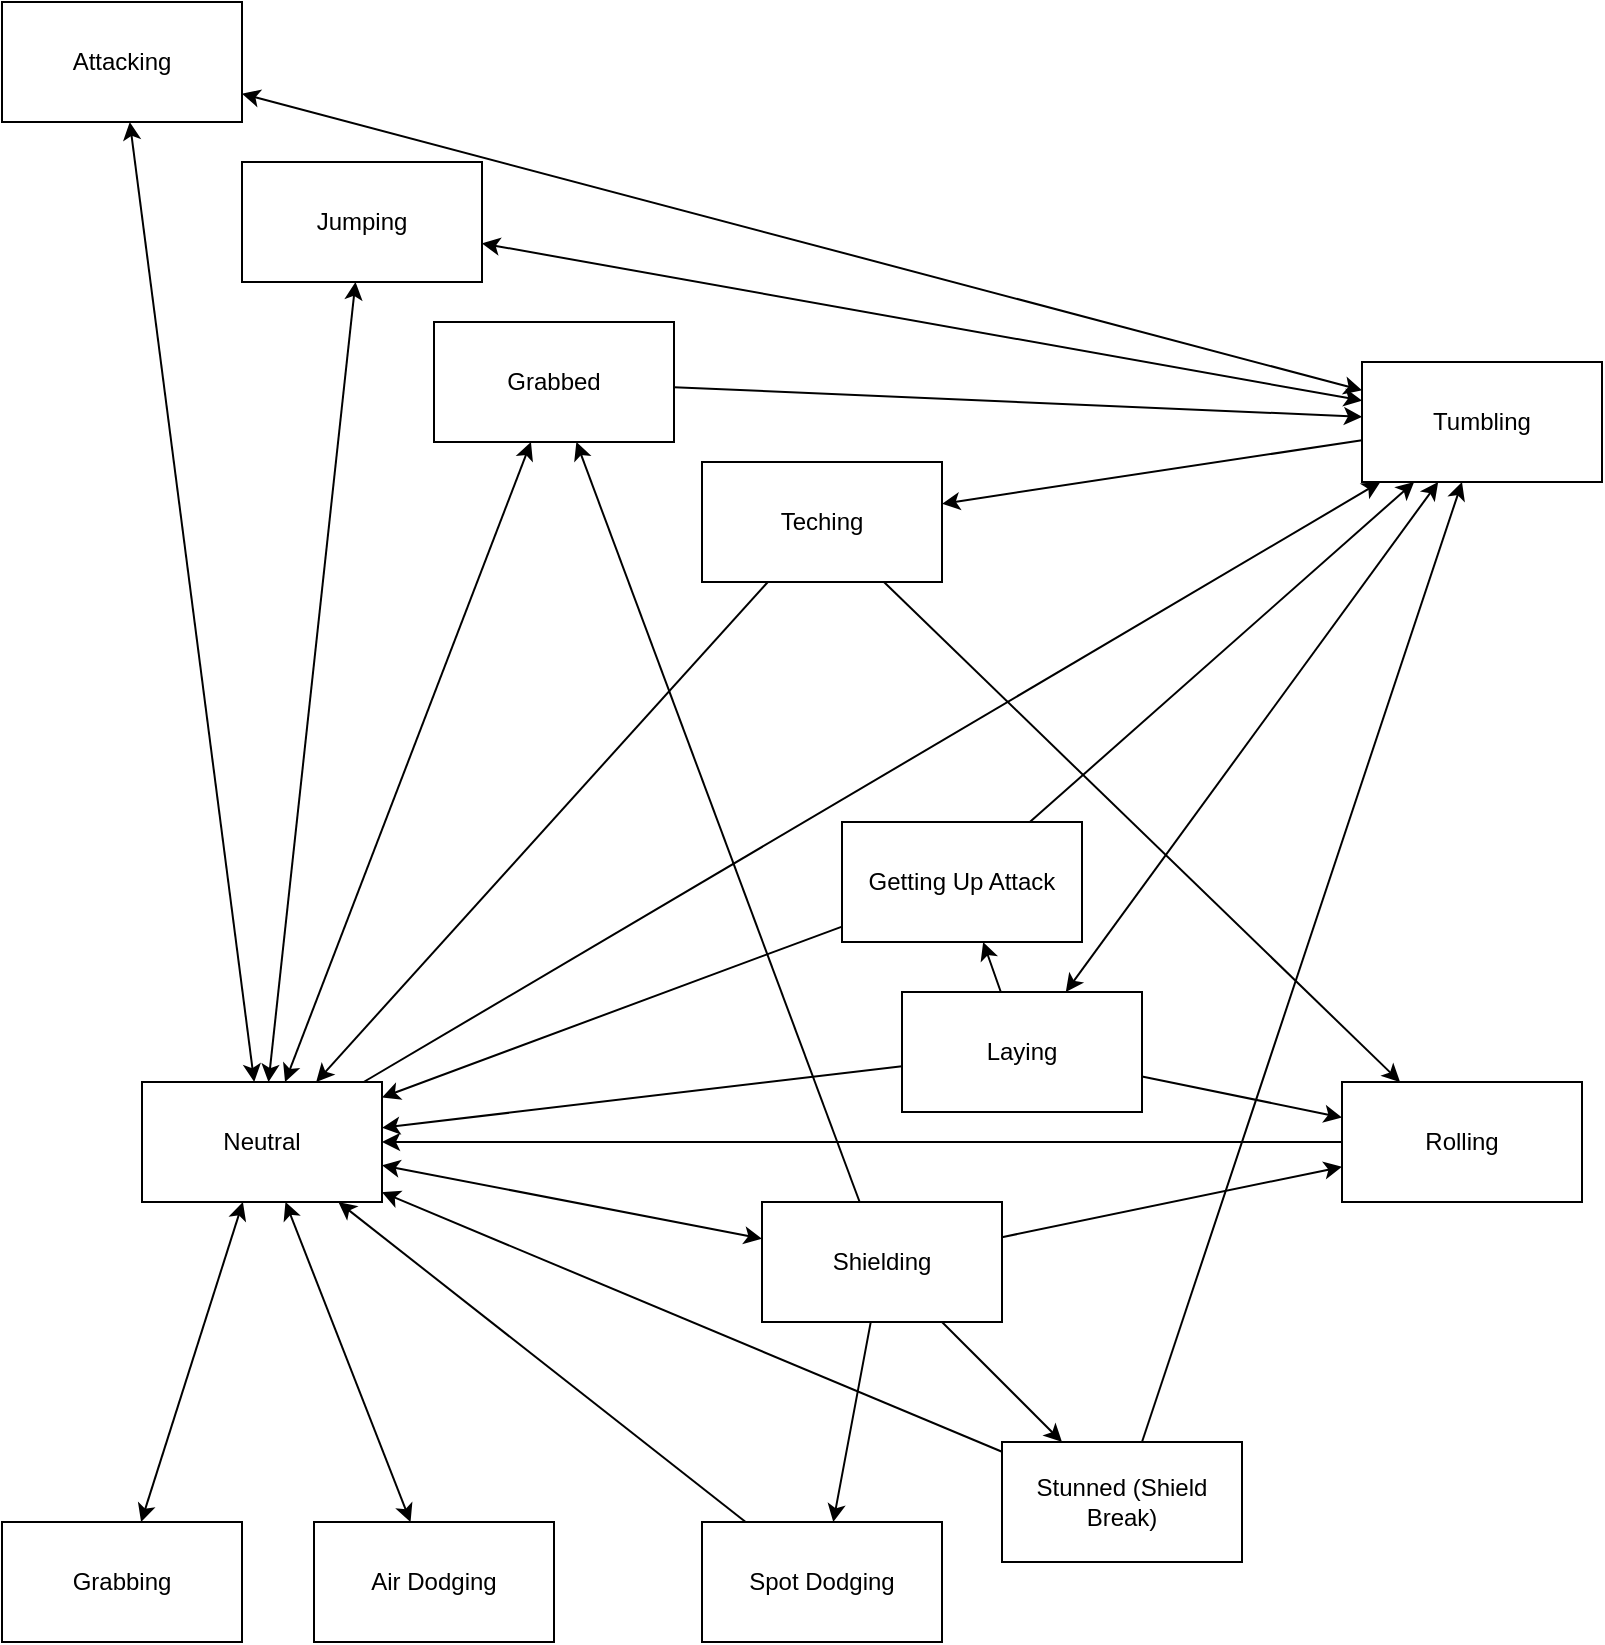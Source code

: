 <mxfile version="14.3.2"><diagram id="iJnMfoV8jbWZVcdRUXsY" name="Page-1"><mxGraphModel dx="767" dy="1278" grid="1" gridSize="10" guides="1" tooltips="1" connect="1" arrows="1" fold="1" page="1" pageScale="1" pageWidth="827" pageHeight="1169" math="0" shadow="0"><root><mxCell id="0"/><mxCell id="1" parent="0"/><mxCell id="7c_OJ8XSEMeNAB6Fxkbx-1" value="Jumping" style="rounded=0;whiteSpace=wrap;html=1;" vertex="1" parent="1"><mxGeometry x="140" y="110" width="120" height="60" as="geometry"/></mxCell><mxCell id="7c_OJ8XSEMeNAB6Fxkbx-2" value="Neutral" style="rounded=0;whiteSpace=wrap;html=1;" vertex="1" parent="1"><mxGeometry x="90" y="570" width="120" height="60" as="geometry"/></mxCell><mxCell id="7c_OJ8XSEMeNAB6Fxkbx-3" value="&lt;div&gt;Grabbing&lt;/div&gt;" style="rounded=0;whiteSpace=wrap;html=1;" vertex="1" parent="1"><mxGeometry x="20" y="790" width="120" height="60" as="geometry"/></mxCell><mxCell id="7c_OJ8XSEMeNAB6Fxkbx-4" value="&lt;div&gt;Attacking&lt;/div&gt;" style="rounded=0;whiteSpace=wrap;html=1;" vertex="1" parent="1"><mxGeometry x="20" y="30" width="120" height="60" as="geometry"/></mxCell><mxCell id="7c_OJ8XSEMeNAB6Fxkbx-5" value="&lt;div&gt;Tumbling&lt;/div&gt;" style="rounded=0;whiteSpace=wrap;html=1;" vertex="1" parent="1"><mxGeometry x="700" y="210" width="120" height="60" as="geometry"/></mxCell><mxCell id="7c_OJ8XSEMeNAB6Fxkbx-6" value="Shielding" style="rounded=0;whiteSpace=wrap;html=1;" vertex="1" parent="1"><mxGeometry x="400" y="630" width="120" height="60" as="geometry"/></mxCell><mxCell id="7c_OJ8XSEMeNAB6Fxkbx-7" value="Laying" style="rounded=0;whiteSpace=wrap;html=1;" vertex="1" parent="1"><mxGeometry x="470" y="525" width="120" height="60" as="geometry"/></mxCell><mxCell id="7c_OJ8XSEMeNAB6Fxkbx-8" value="&lt;div&gt;Air Dodging&lt;/div&gt;" style="rounded=0;whiteSpace=wrap;html=1;" vertex="1" parent="1"><mxGeometry x="176" y="790" width="120" height="60" as="geometry"/></mxCell><mxCell id="7c_OJ8XSEMeNAB6Fxkbx-9" value="&lt;div&gt;Spot Dodging&lt;/div&gt;" style="rounded=0;whiteSpace=wrap;html=1;" vertex="1" parent="1"><mxGeometry x="370" y="790" width="120" height="60" as="geometry"/></mxCell><mxCell id="7c_OJ8XSEMeNAB6Fxkbx-10" value="Rolling" style="rounded=0;whiteSpace=wrap;html=1;" vertex="1" parent="1"><mxGeometry x="690" y="570" width="120" height="60" as="geometry"/></mxCell><mxCell id="7c_OJ8XSEMeNAB6Fxkbx-11" value="Stunned (Shield Break)" style="rounded=0;whiteSpace=wrap;html=1;" vertex="1" parent="1"><mxGeometry x="520" y="750" width="120" height="60" as="geometry"/></mxCell><mxCell id="7c_OJ8XSEMeNAB6Fxkbx-12" value="&lt;div&gt;Grabbed&lt;/div&gt;" style="rounded=0;whiteSpace=wrap;html=1;" vertex="1" parent="1"><mxGeometry x="236" y="190" width="120" height="60" as="geometry"/></mxCell><mxCell id="7c_OJ8XSEMeNAB6Fxkbx-13" value="" style="endArrow=classic;html=1;startArrow=classic;startFill=1;" edge="1" parent="1" source="7c_OJ8XSEMeNAB6Fxkbx-2" target="7c_OJ8XSEMeNAB6Fxkbx-8"><mxGeometry width="50" height="50" relative="1" as="geometry"><mxPoint x="776" y="650" as="sourcePoint"/><mxPoint x="826" y="600" as="targetPoint"/></mxGeometry></mxCell><mxCell id="7c_OJ8XSEMeNAB6Fxkbx-14" value="" style="endArrow=classic;html=1;startArrow=classic;startFill=1;" edge="1" parent="1" source="7c_OJ8XSEMeNAB6Fxkbx-2" target="7c_OJ8XSEMeNAB6Fxkbx-4"><mxGeometry width="50" height="50" relative="1" as="geometry"><mxPoint x="776" y="650" as="sourcePoint"/><mxPoint x="826" y="600" as="targetPoint"/></mxGeometry></mxCell><mxCell id="7c_OJ8XSEMeNAB6Fxkbx-15" value="" style="endArrow=classic;html=1;" edge="1" parent="1" source="7c_OJ8XSEMeNAB6Fxkbx-2" target="7c_OJ8XSEMeNAB6Fxkbx-5"><mxGeometry width="50" height="50" relative="1" as="geometry"><mxPoint x="776" y="650" as="sourcePoint"/><mxPoint x="826" y="600" as="targetPoint"/></mxGeometry></mxCell><mxCell id="7c_OJ8XSEMeNAB6Fxkbx-16" value="" style="endArrow=classic;html=1;startArrow=classic;startFill=1;" edge="1" parent="1" source="7c_OJ8XSEMeNAB6Fxkbx-2" target="7c_OJ8XSEMeNAB6Fxkbx-3"><mxGeometry width="50" height="50" relative="1" as="geometry"><mxPoint x="776" y="650" as="sourcePoint"/><mxPoint x="826" y="600" as="targetPoint"/></mxGeometry></mxCell><mxCell id="7c_OJ8XSEMeNAB6Fxkbx-17" value="" style="endArrow=classic;html=1;startArrow=classic;startFill=1;" edge="1" parent="1" source="7c_OJ8XSEMeNAB6Fxkbx-2" target="7c_OJ8XSEMeNAB6Fxkbx-12"><mxGeometry width="50" height="50" relative="1" as="geometry"><mxPoint x="396" y="620" as="sourcePoint"/><mxPoint x="446" y="570" as="targetPoint"/></mxGeometry></mxCell><mxCell id="7c_OJ8XSEMeNAB6Fxkbx-18" value="" style="endArrow=classic;html=1;startArrow=classic;startFill=1;" edge="1" parent="1" source="7c_OJ8XSEMeNAB6Fxkbx-2" target="7c_OJ8XSEMeNAB6Fxkbx-1"><mxGeometry width="50" height="50" relative="1" as="geometry"><mxPoint x="456" y="600" as="sourcePoint"/><mxPoint x="506" y="550" as="targetPoint"/></mxGeometry></mxCell><mxCell id="7c_OJ8XSEMeNAB6Fxkbx-19" value="" style="endArrow=classic;html=1;startArrow=classic;startFill=1;" edge="1" parent="1" source="7c_OJ8XSEMeNAB6Fxkbx-2" target="7c_OJ8XSEMeNAB6Fxkbx-6"><mxGeometry width="50" height="50" relative="1" as="geometry"><mxPoint x="756" y="650" as="sourcePoint"/><mxPoint x="806" y="600" as="targetPoint"/></mxGeometry></mxCell><mxCell id="7c_OJ8XSEMeNAB6Fxkbx-20" value="" style="endArrow=classic;html=1;" edge="1" parent="1" source="7c_OJ8XSEMeNAB6Fxkbx-6" target="7c_OJ8XSEMeNAB6Fxkbx-9"><mxGeometry width="50" height="50" relative="1" as="geometry"><mxPoint x="686" y="680" as="sourcePoint"/><mxPoint x="736" y="630" as="targetPoint"/></mxGeometry></mxCell><mxCell id="7c_OJ8XSEMeNAB6Fxkbx-21" value="" style="endArrow=classic;html=1;" edge="1" parent="1" source="7c_OJ8XSEMeNAB6Fxkbx-6" target="7c_OJ8XSEMeNAB6Fxkbx-11"><mxGeometry width="50" height="50" relative="1" as="geometry"><mxPoint x="676" y="670" as="sourcePoint"/><mxPoint x="726" y="620" as="targetPoint"/></mxGeometry></mxCell><mxCell id="7c_OJ8XSEMeNAB6Fxkbx-22" value="" style="endArrow=classic;html=1;" edge="1" parent="1" source="7c_OJ8XSEMeNAB6Fxkbx-6" target="7c_OJ8XSEMeNAB6Fxkbx-10"><mxGeometry width="50" height="50" relative="1" as="geometry"><mxPoint x="686" y="690" as="sourcePoint"/><mxPoint x="736" y="640" as="targetPoint"/></mxGeometry></mxCell><mxCell id="7c_OJ8XSEMeNAB6Fxkbx-23" value="" style="endArrow=classic;html=1;startArrow=classic;startFill=1;" edge="1" parent="1" source="7c_OJ8XSEMeNAB6Fxkbx-5" target="7c_OJ8XSEMeNAB6Fxkbx-7"><mxGeometry width="50" height="50" relative="1" as="geometry"><mxPoint x="256" y="680" as="sourcePoint"/><mxPoint x="306" y="630" as="targetPoint"/></mxGeometry></mxCell><mxCell id="7c_OJ8XSEMeNAB6Fxkbx-24" value="" style="endArrow=classic;html=1;" edge="1" parent="1" source="7c_OJ8XSEMeNAB6Fxkbx-7" target="7c_OJ8XSEMeNAB6Fxkbx-2"><mxGeometry width="50" height="50" relative="1" as="geometry"><mxPoint x="826" y="480" as="sourcePoint"/><mxPoint x="876" y="430" as="targetPoint"/></mxGeometry></mxCell><mxCell id="7c_OJ8XSEMeNAB6Fxkbx-25" value="" style="endArrow=classic;html=1;" edge="1" parent="1" source="7c_OJ8XSEMeNAB6Fxkbx-7" target="7c_OJ8XSEMeNAB6Fxkbx-10"><mxGeometry width="50" height="50" relative="1" as="geometry"><mxPoint x="575" y="770" as="sourcePoint"/><mxPoint x="625" y="720" as="targetPoint"/></mxGeometry></mxCell><mxCell id="7c_OJ8XSEMeNAB6Fxkbx-26" value="" style="endArrow=classic;html=1;startArrow=classic;startFill=1;" edge="1" parent="1" source="7c_OJ8XSEMeNAB6Fxkbx-4" target="7c_OJ8XSEMeNAB6Fxkbx-5"><mxGeometry width="50" height="50" relative="1" as="geometry"><mxPoint x="756" y="600" as="sourcePoint"/><mxPoint x="806" y="550" as="targetPoint"/></mxGeometry></mxCell><mxCell id="7c_OJ8XSEMeNAB6Fxkbx-27" value="Teching" style="rounded=0;whiteSpace=wrap;html=1;" vertex="1" parent="1"><mxGeometry x="370" y="260" width="120" height="60" as="geometry"/></mxCell><mxCell id="7c_OJ8XSEMeNAB6Fxkbx-28" value="" style="endArrow=classic;html=1;" edge="1" parent="1" source="7c_OJ8XSEMeNAB6Fxkbx-5" target="7c_OJ8XSEMeNAB6Fxkbx-27"><mxGeometry width="50" height="50" relative="1" as="geometry"><mxPoint x="756" y="600" as="sourcePoint"/><mxPoint x="806" y="550" as="targetPoint"/></mxGeometry></mxCell><mxCell id="7c_OJ8XSEMeNAB6Fxkbx-29" value="" style="endArrow=classic;html=1;" edge="1" parent="1" source="7c_OJ8XSEMeNAB6Fxkbx-27" target="7c_OJ8XSEMeNAB6Fxkbx-2"><mxGeometry width="50" height="50" relative="1" as="geometry"><mxPoint x="756" y="600" as="sourcePoint"/><mxPoint x="806" y="550" as="targetPoint"/></mxGeometry></mxCell><mxCell id="7c_OJ8XSEMeNAB6Fxkbx-30" value="" style="endArrow=classic;html=1;" edge="1" parent="1" source="7c_OJ8XSEMeNAB6Fxkbx-27" target="7c_OJ8XSEMeNAB6Fxkbx-10"><mxGeometry width="50" height="50" relative="1" as="geometry"><mxPoint x="696" y="680" as="sourcePoint"/><mxPoint x="746" y="630" as="targetPoint"/></mxGeometry></mxCell><mxCell id="7c_OJ8XSEMeNAB6Fxkbx-31" value="" style="endArrow=classic;html=1;" edge="1" parent="1" source="7c_OJ8XSEMeNAB6Fxkbx-12" target="7c_OJ8XSEMeNAB6Fxkbx-5"><mxGeometry width="50" height="50" relative="1" as="geometry"><mxPoint x="756" y="600" as="sourcePoint"/><mxPoint x="806" y="550" as="targetPoint"/></mxGeometry></mxCell><mxCell id="7c_OJ8XSEMeNAB6Fxkbx-32" value="" style="endArrow=classic;html=1;" edge="1" parent="1" source="7c_OJ8XSEMeNAB6Fxkbx-9" target="7c_OJ8XSEMeNAB6Fxkbx-2"><mxGeometry width="50" height="50" relative="1" as="geometry"><mxPoint x="756" y="600" as="sourcePoint"/><mxPoint x="806" y="550" as="targetPoint"/></mxGeometry></mxCell><mxCell id="7c_OJ8XSEMeNAB6Fxkbx-33" value="" style="endArrow=classic;html=1;" edge="1" parent="1" source="7c_OJ8XSEMeNAB6Fxkbx-11" target="7c_OJ8XSEMeNAB6Fxkbx-2"><mxGeometry width="50" height="50" relative="1" as="geometry"><mxPoint x="756" y="600" as="sourcePoint"/><mxPoint x="806" y="550" as="targetPoint"/></mxGeometry></mxCell><mxCell id="7c_OJ8XSEMeNAB6Fxkbx-34" value="" style="endArrow=classic;html=1;" edge="1" parent="1" source="7c_OJ8XSEMeNAB6Fxkbx-11" target="7c_OJ8XSEMeNAB6Fxkbx-5"><mxGeometry width="50" height="50" relative="1" as="geometry"><mxPoint x="1026" y="720" as="sourcePoint"/><mxPoint x="1076" y="670" as="targetPoint"/></mxGeometry></mxCell><mxCell id="7c_OJ8XSEMeNAB6Fxkbx-36" value="" style="endArrow=classic;html=1;startArrow=classic;startFill=1;" edge="1" parent="1" source="7c_OJ8XSEMeNAB6Fxkbx-1" target="7c_OJ8XSEMeNAB6Fxkbx-5"><mxGeometry width="50" height="50" relative="1" as="geometry"><mxPoint x="596" y="420" as="sourcePoint"/><mxPoint x="646" y="370" as="targetPoint"/></mxGeometry></mxCell><mxCell id="7c_OJ8XSEMeNAB6Fxkbx-37" value="" style="endArrow=classic;html=1;" edge="1" parent="1" source="7c_OJ8XSEMeNAB6Fxkbx-10" target="7c_OJ8XSEMeNAB6Fxkbx-2"><mxGeometry width="50" height="50" relative="1" as="geometry"><mxPoint x="1146" y="650" as="sourcePoint"/><mxPoint x="1196" y="600" as="targetPoint"/></mxGeometry></mxCell><mxCell id="7c_OJ8XSEMeNAB6Fxkbx-38" value="Getting Up Attack" style="rounded=0;whiteSpace=wrap;html=1;" vertex="1" parent="1"><mxGeometry x="440" y="440" width="120" height="60" as="geometry"/></mxCell><mxCell id="7c_OJ8XSEMeNAB6Fxkbx-39" value="" style="endArrow=classic;html=1;" edge="1" parent="1" source="7c_OJ8XSEMeNAB6Fxkbx-7" target="7c_OJ8XSEMeNAB6Fxkbx-38"><mxGeometry width="50" height="50" relative="1" as="geometry"><mxPoint x="1186" y="710" as="sourcePoint"/><mxPoint x="1236" y="660" as="targetPoint"/></mxGeometry></mxCell><mxCell id="7c_OJ8XSEMeNAB6Fxkbx-40" value="" style="endArrow=classic;html=1;" edge="1" parent="1" source="7c_OJ8XSEMeNAB6Fxkbx-38" target="7c_OJ8XSEMeNAB6Fxkbx-2"><mxGeometry width="50" height="50" relative="1" as="geometry"><mxPoint x="836" y="370" as="sourcePoint"/><mxPoint x="886" y="320" as="targetPoint"/></mxGeometry></mxCell><mxCell id="7c_OJ8XSEMeNAB6Fxkbx-41" value="" style="endArrow=classic;html=1;" edge="1" parent="1" source="7c_OJ8XSEMeNAB6Fxkbx-38" target="7c_OJ8XSEMeNAB6Fxkbx-5"><mxGeometry width="50" height="50" relative="1" as="geometry"><mxPoint x="936" y="280" as="sourcePoint"/><mxPoint x="986" y="230" as="targetPoint"/></mxGeometry></mxCell><mxCell id="7c_OJ8XSEMeNAB6Fxkbx-42" value="" style="endArrow=classic;html=1;" edge="1" parent="1" source="7c_OJ8XSEMeNAB6Fxkbx-6" target="7c_OJ8XSEMeNAB6Fxkbx-12"><mxGeometry width="50" height="50" relative="1" as="geometry"><mxPoint x="326" y="910" as="sourcePoint"/><mxPoint x="376" y="860" as="targetPoint"/></mxGeometry></mxCell></root></mxGraphModel></diagram></mxfile>